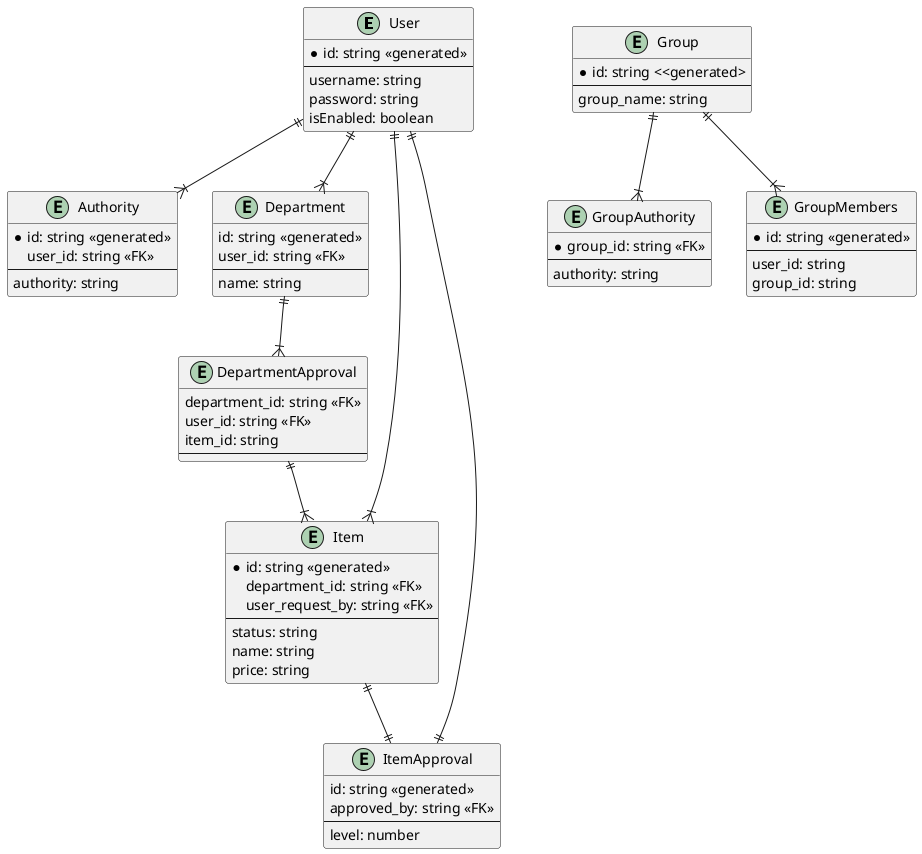 @startuml
entity User {
    * id: string <<generated>>
    --
    username: string
    password: string
    isEnabled: boolean
}

entity Authority {
    * id: string <<generated>>
    user_id: string <<FK>>
    --
    authority: string
}

entity Group {
    * id: string <<generated>
    --
    group_name: string
}

entity GroupAuthority {
    * group_id: string <<FK>>
    --
    authority: string
}

entity GroupMembers {
    * id: string <<generated>>
    --
    user_id: string
    group_id: string
}

entity Department {
    id: string <<generated>>
    user_id: string <<FK>>
    --
    name: string
}

entity Item {
    * id: string <<generated>>
    department_id: string <<FK>>
    user_request_by: string <<FK>>
    --
    status: string
    name: string
    price: string
}

entity ItemApproval {
    id: string <<generated>>
    approved_by: string <<FK>>
    --
    level: number
}

entity DepartmentApproval {
    department_id: string <<FK>>
    user_id: string <<FK>>
    item_id: string
    --
}

User ||--|{ Authority
User ||--|{ Department
User ||--|{ Item

Group ||--|{ GroupAuthority
Group ||--|{ GroupMembers

Department ||--|{ DepartmentApproval
DepartmentApproval ||--|{ Item

Item ||--|| ItemApproval
ItemApproval ||--|| User

@enduml
